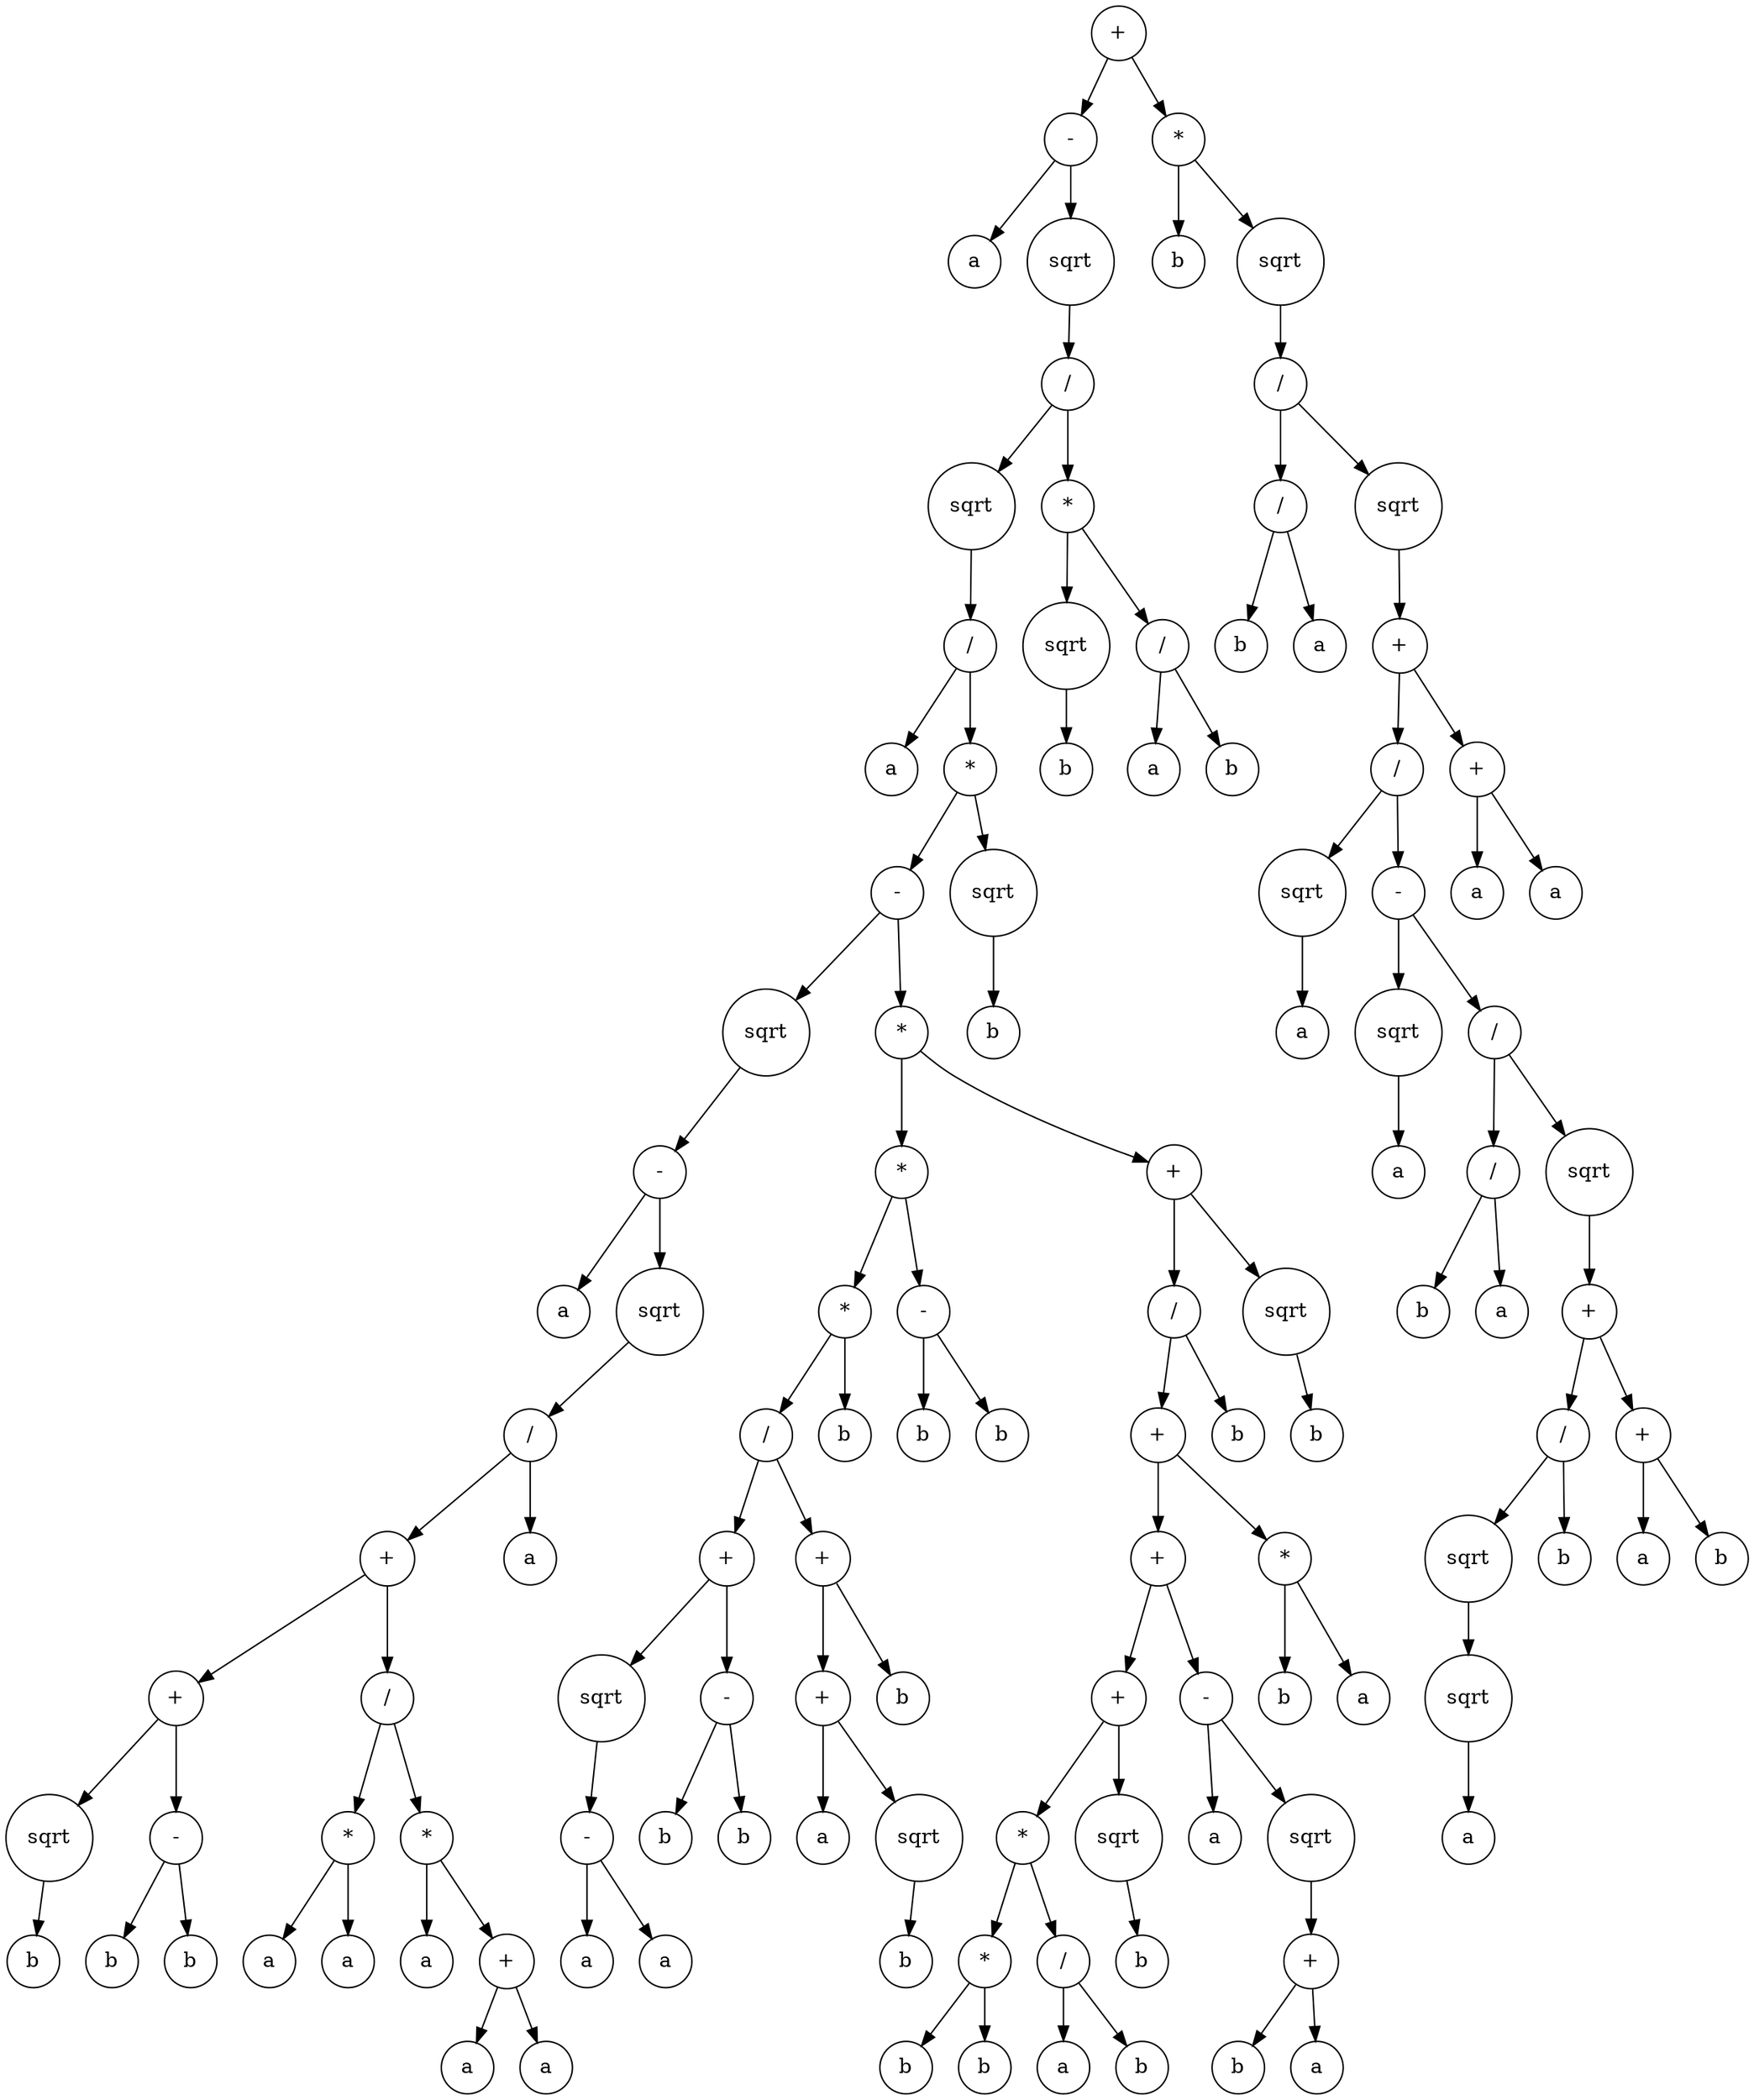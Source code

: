 digraph g {
graph [ordering=out];
node [shape=circle];
n[label = "+"];
n0[label = "-"];
n00[label = "a"];
n0 -> n00;
n01[label = "sqrt"];
n010[label = "/"];
n0100[label = "sqrt"];
n01000[label = "/"];
n010000[label = "a"];
n01000 -> n010000;
n010001[label = "*"];
n0100010[label = "-"];
n01000100[label = "sqrt"];
n010001000[label = "-"];
n0100010000[label = "a"];
n010001000 -> n0100010000;
n0100010001[label = "sqrt"];
n01000100010[label = "/"];
n010001000100[label = "+"];
n0100010001000[label = "+"];
n01000100010000[label = "sqrt"];
n010001000100000[label = "b"];
n01000100010000 -> n010001000100000;
n0100010001000 -> n01000100010000;
n01000100010001[label = "-"];
n010001000100010[label = "b"];
n01000100010001 -> n010001000100010;
n010001000100011[label = "b"];
n01000100010001 -> n010001000100011;
n0100010001000 -> n01000100010001;
n010001000100 -> n0100010001000;
n0100010001001[label = "/"];
n01000100010010[label = "*"];
n010001000100100[label = "a"];
n01000100010010 -> n010001000100100;
n010001000100101[label = "a"];
n01000100010010 -> n010001000100101;
n0100010001001 -> n01000100010010;
n01000100010011[label = "*"];
n010001000100110[label = "a"];
n01000100010011 -> n010001000100110;
n010001000100111[label = "+"];
n0100010001001110[label = "a"];
n010001000100111 -> n0100010001001110;
n0100010001001111[label = "a"];
n010001000100111 -> n0100010001001111;
n01000100010011 -> n010001000100111;
n0100010001001 -> n01000100010011;
n010001000100 -> n0100010001001;
n01000100010 -> n010001000100;
n010001000101[label = "a"];
n01000100010 -> n010001000101;
n0100010001 -> n01000100010;
n010001000 -> n0100010001;
n01000100 -> n010001000;
n0100010 -> n01000100;
n01000101[label = "*"];
n010001010[label = "*"];
n0100010100[label = "*"];
n01000101000[label = "/"];
n010001010000[label = "+"];
n0100010100000[label = "sqrt"];
n01000101000000[label = "-"];
n010001010000000[label = "a"];
n01000101000000 -> n010001010000000;
n010001010000001[label = "a"];
n01000101000000 -> n010001010000001;
n0100010100000 -> n01000101000000;
n010001010000 -> n0100010100000;
n0100010100001[label = "-"];
n01000101000010[label = "b"];
n0100010100001 -> n01000101000010;
n01000101000011[label = "b"];
n0100010100001 -> n01000101000011;
n010001010000 -> n0100010100001;
n01000101000 -> n010001010000;
n010001010001[label = "+"];
n0100010100010[label = "+"];
n01000101000100[label = "a"];
n0100010100010 -> n01000101000100;
n01000101000101[label = "sqrt"];
n010001010001010[label = "b"];
n01000101000101 -> n010001010001010;
n0100010100010 -> n01000101000101;
n010001010001 -> n0100010100010;
n0100010100011[label = "b"];
n010001010001 -> n0100010100011;
n01000101000 -> n010001010001;
n0100010100 -> n01000101000;
n01000101001[label = "b"];
n0100010100 -> n01000101001;
n010001010 -> n0100010100;
n0100010101[label = "-"];
n01000101010[label = "b"];
n0100010101 -> n01000101010;
n01000101011[label = "b"];
n0100010101 -> n01000101011;
n010001010 -> n0100010101;
n01000101 -> n010001010;
n010001011[label = "+"];
n0100010110[label = "/"];
n01000101100[label = "+"];
n010001011000[label = "+"];
n0100010110000[label = "+"];
n01000101100000[label = "*"];
n010001011000000[label = "*"];
n0100010110000000[label = "b"];
n010001011000000 -> n0100010110000000;
n0100010110000001[label = "b"];
n010001011000000 -> n0100010110000001;
n01000101100000 -> n010001011000000;
n010001011000001[label = "/"];
n0100010110000010[label = "a"];
n010001011000001 -> n0100010110000010;
n0100010110000011[label = "b"];
n010001011000001 -> n0100010110000011;
n01000101100000 -> n010001011000001;
n0100010110000 -> n01000101100000;
n01000101100001[label = "sqrt"];
n010001011000010[label = "b"];
n01000101100001 -> n010001011000010;
n0100010110000 -> n01000101100001;
n010001011000 -> n0100010110000;
n0100010110001[label = "-"];
n01000101100010[label = "a"];
n0100010110001 -> n01000101100010;
n01000101100011[label = "sqrt"];
n010001011000110[label = "+"];
n0100010110001100[label = "b"];
n010001011000110 -> n0100010110001100;
n0100010110001101[label = "a"];
n010001011000110 -> n0100010110001101;
n01000101100011 -> n010001011000110;
n0100010110001 -> n01000101100011;
n010001011000 -> n0100010110001;
n01000101100 -> n010001011000;
n010001011001[label = "*"];
n0100010110010[label = "b"];
n010001011001 -> n0100010110010;
n0100010110011[label = "a"];
n010001011001 -> n0100010110011;
n01000101100 -> n010001011001;
n0100010110 -> n01000101100;
n01000101101[label = "b"];
n0100010110 -> n01000101101;
n010001011 -> n0100010110;
n0100010111[label = "sqrt"];
n01000101110[label = "b"];
n0100010111 -> n01000101110;
n010001011 -> n0100010111;
n01000101 -> n010001011;
n0100010 -> n01000101;
n010001 -> n0100010;
n0100011[label = "sqrt"];
n01000110[label = "b"];
n0100011 -> n01000110;
n010001 -> n0100011;
n01000 -> n010001;
n0100 -> n01000;
n010 -> n0100;
n0101[label = "*"];
n01010[label = "sqrt"];
n010100[label = "b"];
n01010 -> n010100;
n0101 -> n01010;
n01011[label = "/"];
n010110[label = "a"];
n01011 -> n010110;
n010111[label = "b"];
n01011 -> n010111;
n0101 -> n01011;
n010 -> n0101;
n01 -> n010;
n0 -> n01;
n -> n0;
n1[label = "*"];
n10[label = "b"];
n1 -> n10;
n11[label = "sqrt"];
n110[label = "/"];
n1100[label = "/"];
n11000[label = "b"];
n1100 -> n11000;
n11001[label = "a"];
n1100 -> n11001;
n110 -> n1100;
n1101[label = "sqrt"];
n11010[label = "+"];
n110100[label = "/"];
n1101000[label = "sqrt"];
n11010000[label = "a"];
n1101000 -> n11010000;
n110100 -> n1101000;
n1101001[label = "-"];
n11010010[label = "sqrt"];
n110100100[label = "a"];
n11010010 -> n110100100;
n1101001 -> n11010010;
n11010011[label = "/"];
n110100110[label = "/"];
n1101001100[label = "b"];
n110100110 -> n1101001100;
n1101001101[label = "a"];
n110100110 -> n1101001101;
n11010011 -> n110100110;
n110100111[label = "sqrt"];
n1101001110[label = "+"];
n11010011100[label = "/"];
n110100111000[label = "sqrt"];
n1101001110000[label = "sqrt"];
n11010011100000[label = "a"];
n1101001110000 -> n11010011100000;
n110100111000 -> n1101001110000;
n11010011100 -> n110100111000;
n110100111001[label = "b"];
n11010011100 -> n110100111001;
n1101001110 -> n11010011100;
n11010011101[label = "+"];
n110100111010[label = "a"];
n11010011101 -> n110100111010;
n110100111011[label = "b"];
n11010011101 -> n110100111011;
n1101001110 -> n11010011101;
n110100111 -> n1101001110;
n11010011 -> n110100111;
n1101001 -> n11010011;
n110100 -> n1101001;
n11010 -> n110100;
n110101[label = "+"];
n1101010[label = "a"];
n110101 -> n1101010;
n1101011[label = "a"];
n110101 -> n1101011;
n11010 -> n110101;
n1101 -> n11010;
n110 -> n1101;
n11 -> n110;
n1 -> n11;
n -> n1;
}
